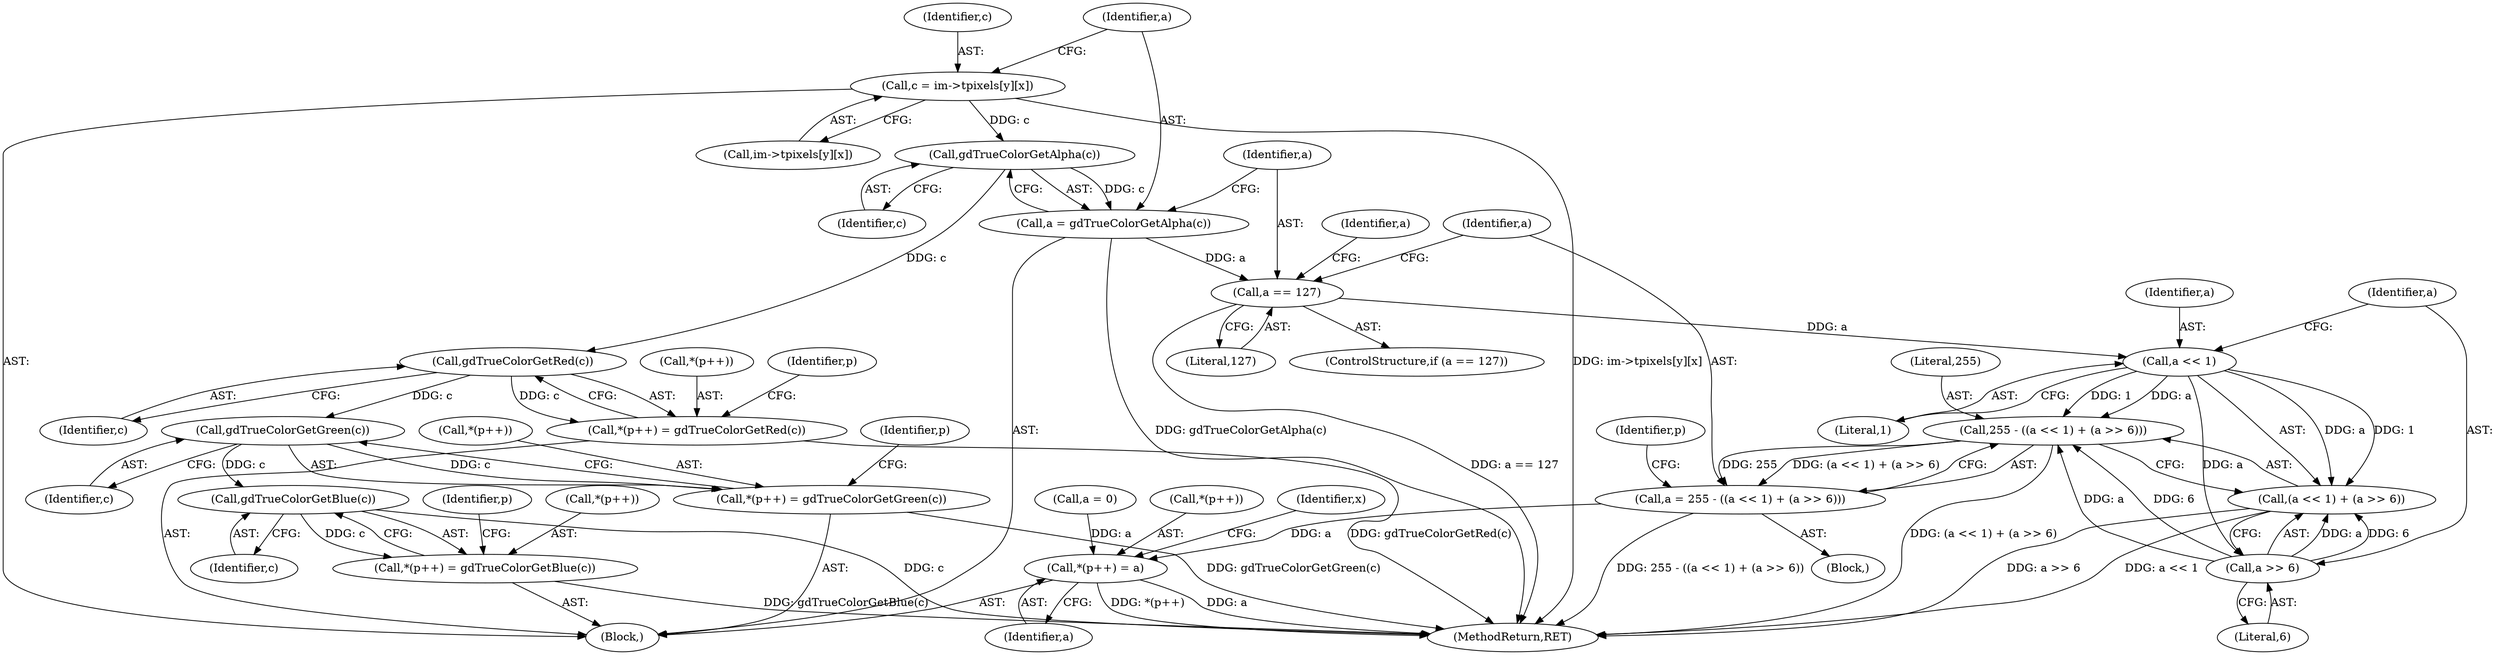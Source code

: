 digraph "0_libgd_40bec0f38f50e8510f5bb71a82f516d46facde03@array" {
"1000195" [label="(Call,c = im->tpixels[y][x])"];
"1000206" [label="(Call,gdTrueColorGetAlpha(c))"];
"1000204" [label="(Call,a = gdTrueColorGetAlpha(c))"];
"1000209" [label="(Call,a == 127)"];
"1000223" [label="(Call,a << 1)"];
"1000220" [label="(Call,255 - ((a << 1) + (a >> 6)))"];
"1000218" [label="(Call,a = 255 - ((a << 1) + (a >> 6)))"];
"1000247" [label="(Call,*(p++) = a)"];
"1000222" [label="(Call,(a << 1) + (a >> 6))"];
"1000226" [label="(Call,a >> 6)"];
"1000233" [label="(Call,gdTrueColorGetRed(c))"];
"1000229" [label="(Call,*(p++) = gdTrueColorGetRed(c))"];
"1000239" [label="(Call,gdTrueColorGetGreen(c))"];
"1000235" [label="(Call,*(p++) = gdTrueColorGetGreen(c))"];
"1000245" [label="(Call,gdTrueColorGetBlue(c))"];
"1000241" [label="(Call,*(p++) = gdTrueColorGetBlue(c))"];
"1000247" [label="(Call,*(p++) = a)"];
"1000223" [label="(Call,a << 1)"];
"1000246" [label="(Identifier,c)"];
"1000204" [label="(Call,a = gdTrueColorGetAlpha(c))"];
"1000209" [label="(Call,a == 127)"];
"1000230" [label="(Call,*(p++))"];
"1000224" [label="(Identifier,a)"];
"1000221" [label="(Literal,255)"];
"1000218" [label="(Call,a = 255 - ((a << 1) + (a >> 6)))"];
"1000236" [label="(Call,*(p++))"];
"1000229" [label="(Call,*(p++) = gdTrueColorGetRed(c))"];
"1000220" [label="(Call,255 - ((a << 1) + (a >> 6)))"];
"1000213" [label="(Call,a = 0)"];
"1000234" [label="(Identifier,c)"];
"1000196" [label="(Identifier,c)"];
"1000211" [label="(Literal,127)"];
"1000225" [label="(Literal,1)"];
"1000284" [label="(MethodReturn,RET)"];
"1000208" [label="(ControlStructure,if (a == 127))"];
"1000248" [label="(Call,*(p++))"];
"1000228" [label="(Literal,6)"];
"1000206" [label="(Call,gdTrueColorGetAlpha(c))"];
"1000226" [label="(Call,a >> 6)"];
"1000233" [label="(Call,gdTrueColorGetRed(c))"];
"1000191" [label="(Identifier,x)"];
"1000205" [label="(Identifier,a)"];
"1000238" [label="(Identifier,p)"];
"1000192" [label="(Block,)"];
"1000235" [label="(Call,*(p++) = gdTrueColorGetGreen(c))"];
"1000240" [label="(Identifier,c)"];
"1000245" [label="(Call,gdTrueColorGetBlue(c))"];
"1000214" [label="(Identifier,a)"];
"1000242" [label="(Call,*(p++))"];
"1000244" [label="(Identifier,p)"];
"1000197" [label="(Call,im->tpixels[y][x])"];
"1000207" [label="(Identifier,c)"];
"1000232" [label="(Identifier,p)"];
"1000227" [label="(Identifier,a)"];
"1000217" [label="(Block,)"];
"1000241" [label="(Call,*(p++) = gdTrueColorGetBlue(c))"];
"1000195" [label="(Call,c = im->tpixels[y][x])"];
"1000219" [label="(Identifier,a)"];
"1000239" [label="(Call,gdTrueColorGetGreen(c))"];
"1000250" [label="(Identifier,p)"];
"1000210" [label="(Identifier,a)"];
"1000251" [label="(Identifier,a)"];
"1000222" [label="(Call,(a << 1) + (a >> 6))"];
"1000195" -> "1000192"  [label="AST: "];
"1000195" -> "1000197"  [label="CFG: "];
"1000196" -> "1000195"  [label="AST: "];
"1000197" -> "1000195"  [label="AST: "];
"1000205" -> "1000195"  [label="CFG: "];
"1000195" -> "1000284"  [label="DDG: im->tpixels[y][x]"];
"1000195" -> "1000206"  [label="DDG: c"];
"1000206" -> "1000204"  [label="AST: "];
"1000206" -> "1000207"  [label="CFG: "];
"1000207" -> "1000206"  [label="AST: "];
"1000204" -> "1000206"  [label="CFG: "];
"1000206" -> "1000204"  [label="DDG: c"];
"1000206" -> "1000233"  [label="DDG: c"];
"1000204" -> "1000192"  [label="AST: "];
"1000205" -> "1000204"  [label="AST: "];
"1000210" -> "1000204"  [label="CFG: "];
"1000204" -> "1000284"  [label="DDG: gdTrueColorGetAlpha(c)"];
"1000204" -> "1000209"  [label="DDG: a"];
"1000209" -> "1000208"  [label="AST: "];
"1000209" -> "1000211"  [label="CFG: "];
"1000210" -> "1000209"  [label="AST: "];
"1000211" -> "1000209"  [label="AST: "];
"1000214" -> "1000209"  [label="CFG: "];
"1000219" -> "1000209"  [label="CFG: "];
"1000209" -> "1000284"  [label="DDG: a == 127"];
"1000209" -> "1000223"  [label="DDG: a"];
"1000223" -> "1000222"  [label="AST: "];
"1000223" -> "1000225"  [label="CFG: "];
"1000224" -> "1000223"  [label="AST: "];
"1000225" -> "1000223"  [label="AST: "];
"1000227" -> "1000223"  [label="CFG: "];
"1000223" -> "1000220"  [label="DDG: a"];
"1000223" -> "1000220"  [label="DDG: 1"];
"1000223" -> "1000222"  [label="DDG: a"];
"1000223" -> "1000222"  [label="DDG: 1"];
"1000223" -> "1000226"  [label="DDG: a"];
"1000220" -> "1000218"  [label="AST: "];
"1000220" -> "1000222"  [label="CFG: "];
"1000221" -> "1000220"  [label="AST: "];
"1000222" -> "1000220"  [label="AST: "];
"1000218" -> "1000220"  [label="CFG: "];
"1000220" -> "1000284"  [label="DDG: (a << 1) + (a >> 6)"];
"1000220" -> "1000218"  [label="DDG: 255"];
"1000220" -> "1000218"  [label="DDG: (a << 1) + (a >> 6)"];
"1000226" -> "1000220"  [label="DDG: a"];
"1000226" -> "1000220"  [label="DDG: 6"];
"1000218" -> "1000217"  [label="AST: "];
"1000219" -> "1000218"  [label="AST: "];
"1000232" -> "1000218"  [label="CFG: "];
"1000218" -> "1000284"  [label="DDG: 255 - ((a << 1) + (a >> 6))"];
"1000218" -> "1000247"  [label="DDG: a"];
"1000247" -> "1000192"  [label="AST: "];
"1000247" -> "1000251"  [label="CFG: "];
"1000248" -> "1000247"  [label="AST: "];
"1000251" -> "1000247"  [label="AST: "];
"1000191" -> "1000247"  [label="CFG: "];
"1000247" -> "1000284"  [label="DDG: a"];
"1000247" -> "1000284"  [label="DDG: *(p++)"];
"1000213" -> "1000247"  [label="DDG: a"];
"1000222" -> "1000226"  [label="CFG: "];
"1000226" -> "1000222"  [label="AST: "];
"1000222" -> "1000284"  [label="DDG: a >> 6"];
"1000222" -> "1000284"  [label="DDG: a << 1"];
"1000226" -> "1000222"  [label="DDG: a"];
"1000226" -> "1000222"  [label="DDG: 6"];
"1000226" -> "1000228"  [label="CFG: "];
"1000227" -> "1000226"  [label="AST: "];
"1000228" -> "1000226"  [label="AST: "];
"1000233" -> "1000229"  [label="AST: "];
"1000233" -> "1000234"  [label="CFG: "];
"1000234" -> "1000233"  [label="AST: "];
"1000229" -> "1000233"  [label="CFG: "];
"1000233" -> "1000229"  [label="DDG: c"];
"1000233" -> "1000239"  [label="DDG: c"];
"1000229" -> "1000192"  [label="AST: "];
"1000230" -> "1000229"  [label="AST: "];
"1000238" -> "1000229"  [label="CFG: "];
"1000229" -> "1000284"  [label="DDG: gdTrueColorGetRed(c)"];
"1000239" -> "1000235"  [label="AST: "];
"1000239" -> "1000240"  [label="CFG: "];
"1000240" -> "1000239"  [label="AST: "];
"1000235" -> "1000239"  [label="CFG: "];
"1000239" -> "1000235"  [label="DDG: c"];
"1000239" -> "1000245"  [label="DDG: c"];
"1000235" -> "1000192"  [label="AST: "];
"1000236" -> "1000235"  [label="AST: "];
"1000244" -> "1000235"  [label="CFG: "];
"1000235" -> "1000284"  [label="DDG: gdTrueColorGetGreen(c)"];
"1000245" -> "1000241"  [label="AST: "];
"1000245" -> "1000246"  [label="CFG: "];
"1000246" -> "1000245"  [label="AST: "];
"1000241" -> "1000245"  [label="CFG: "];
"1000245" -> "1000284"  [label="DDG: c"];
"1000245" -> "1000241"  [label="DDG: c"];
"1000241" -> "1000192"  [label="AST: "];
"1000242" -> "1000241"  [label="AST: "];
"1000250" -> "1000241"  [label="CFG: "];
"1000241" -> "1000284"  [label="DDG: gdTrueColorGetBlue(c)"];
}
